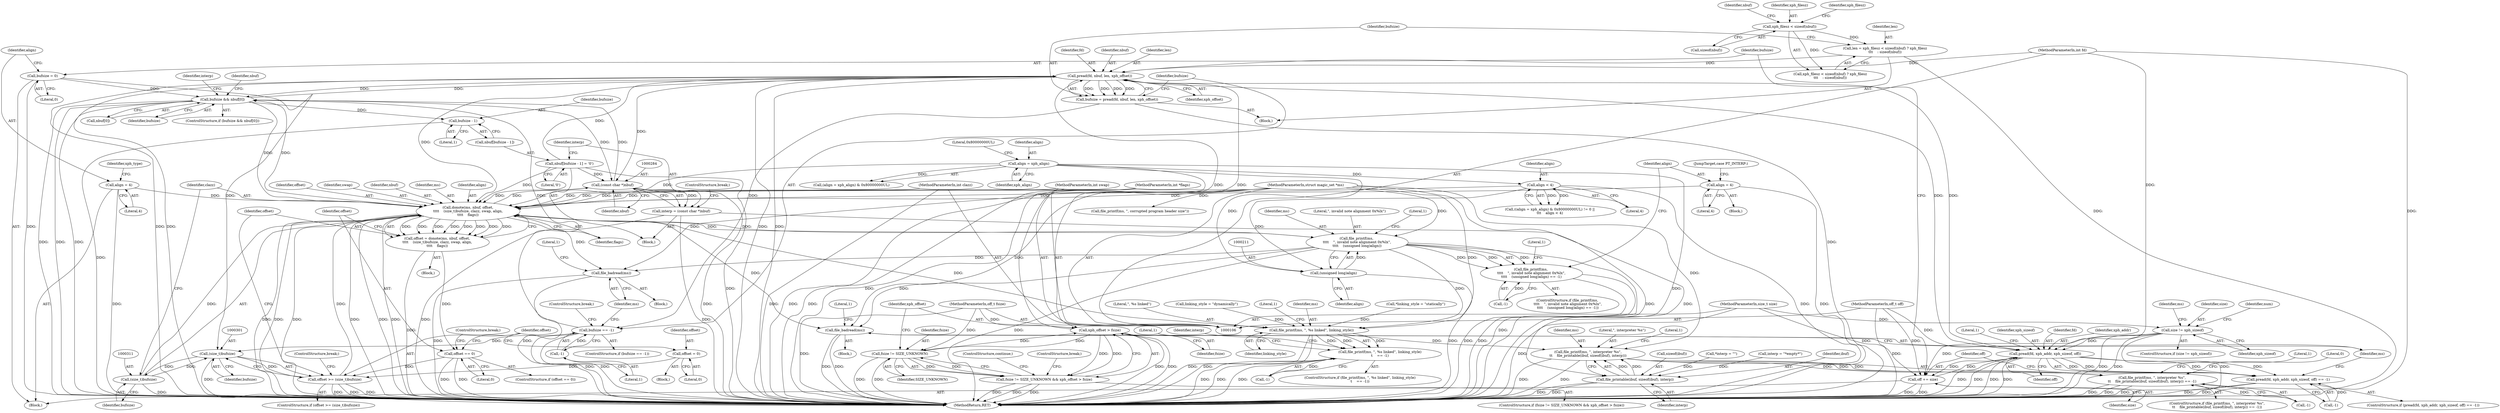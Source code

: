 digraph "0_file_445c8fb0ebff85195be94cd9f7e1df89cade5c7f_0@API" {
"1000234" [label="(Call,pread(fd, nbuf, len, xph_offset))"];
"1000158" [label="(Call,pread(fd, xph_addr, xph_sizeof, off))"];
"1000234" [label="(Call,pread(fd, nbuf, len, xph_offset))"];
"1000110" [label="(MethodParameterIn,int fd)"];
"1000274" [label="(Call,nbuf[bufsize - 1] = '\0')"];
"1000268" [label="(Call,bufsize && nbuf[0])"];
"1000240" [label="(Call,bufsize == -1)"];
"1000232" [label="(Call,bufsize = pread(fd, nbuf, len, xph_offset))"];
"1000242" [label="(Call,-1)"];
"1000174" [label="(Call,bufsize = 0)"];
"1000283" [label="(Call,(const char *)nbuf)"];
"1000306" [label="(Call,donote(ms, nbuf, offset,\n\t\t\t\t    (size_t)bufsize, clazz, swap, align,\n\t\t\t\t    flags))"];
"1000207" [label="(Call,file_printf(ms, \n\t\t\t\t    \", invalid note alignment 0x%lx\",\n\t\t\t\t    (unsigned long)align))"];
"1000107" [label="(MethodParameterIn,struct magic_set *ms)"];
"1000210" [label="(Call,(unsigned long)align)"];
"1000196" [label="(Call,align = xph_align)"];
"1000201" [label="(Call,align < 4)"];
"1000298" [label="(Call,offset >= (size_t)bufsize)"];
"1000292" [label="(Call,offset = 0)"];
"1000318" [label="(Call,offset == 0)"];
"1000304" [label="(Call,offset = donote(ms, nbuf, offset,\n\t\t\t\t    (size_t)bufsize, clazz, swap, align,\n\t\t\t\t    flags))"];
"1000300" [label="(Call,(size_t)bufsize)"];
"1000310" [label="(Call,(size_t)bufsize)"];
"1000108" [label="(MethodParameterIn,int clazz)"];
"1000109" [label="(MethodParameterIn,int swap)"];
"1000177" [label="(Call,align = 4)"];
"1000218" [label="(Call,align = 4)"];
"1000115" [label="(MethodParameterIn,int *flags)"];
"1000222" [label="(Call,len = xph_filesz < sizeof(nbuf) ? xph_filesz\n\t\t\t    : sizeof(nbuf))"];
"1000225" [label="(Call,xph_filesz < sizeof(nbuf))"];
"1000257" [label="(Call,xph_offset > fsize)"];
"1000254" [label="(Call,fsize != SIZE_UNKNOWN)"];
"1000114" [label="(MethodParameterIn,off_t fsize)"];
"1000135" [label="(Call,size != xph_sizeof)"];
"1000113" [label="(MethodParameterIn,size_t size)"];
"1000171" [label="(Call,off += size)"];
"1000111" [label="(MethodParameterIn,off_t off)"];
"1000157" [label="(Call,pread(fd, xph_addr, xph_sizeof, off) == -1)"];
"1000277" [label="(Call,bufsize - 1)"];
"1000281" [label="(Call,interp = (const char *)nbuf)"];
"1000345" [label="(Call,file_printable(ibuf, sizeof(ibuf), interp))"];
"1000342" [label="(Call,file_printf(ms, \", interpreter %s\",\n\t\t    file_printable(ibuf, sizeof(ibuf), interp)))"];
"1000341" [label="(Call,file_printf(ms, \", interpreter %s\",\n\t\t    file_printable(ibuf, sizeof(ibuf), interp)) == -1)"];
"1000166" [label="(Call,file_badread(ms))"];
"1000206" [label="(Call,file_printf(ms, \n\t\t\t\t    \", invalid note alignment 0x%lx\",\n\t\t\t\t    (unsigned long)align) == -1)"];
"1000245" [label="(Call,file_badread(ms))"];
"1000327" [label="(Call,file_printf(ms, \", %s linked\", linking_style))"];
"1000326" [label="(Call,file_printf(ms, \", %s linked\", linking_style)\n\t    == -1)"];
"1000253" [label="(Call,fsize != SIZE_UNKNOWN && xph_offset > fsize)"];
"1000281" [label="(Call,interp = (const char *)nbuf)"];
"1000321" [label="(ControlStructure,break;)"];
"1000222" [label="(Call,len = xph_filesz < sizeof(nbuf) ? xph_filesz\n\t\t\t    : sizeof(nbuf))"];
"1000273" [label="(Block,)"];
"1000312" [label="(Identifier,bufsize)"];
"1000240" [label="(Call,bufsize == -1)"];
"1000354" [label="(Literal,1)"];
"1000303" [label="(ControlStructure,break;)"];
"1000262" [label="(ControlStructure,break;)"];
"1000205" [label="(ControlStructure,if (file_printf(ms, \n\t\t\t\t    \", invalid note alignment 0x%lx\",\n\t\t\t\t    (unsigned long)align) == -1))"];
"1000219" [label="(Identifier,align)"];
"1000199" [label="(Literal,0x80000000UL)"];
"1000347" [label="(Call,sizeof(ibuf))"];
"1000310" [label="(Call,(size_t)bufsize)"];
"1000285" [label="(Identifier,nbuf)"];
"1000109" [label="(MethodParameterIn,int swap)"];
"1000235" [label="(Identifier,fd)"];
"1000125" [label="(Call,*interp = \"\")"];
"1000257" [label="(Call,xph_offset > fsize)"];
"1000327" [label="(Call,file_printf(ms, \", %s linked\", linking_style))"];
"1000302" [label="(Identifier,bufsize)"];
"1000231" [label="(Identifier,nbuf)"];
"1000110" [label="(MethodParameterIn,int fd)"];
"1000208" [label="(Identifier,ms)"];
"1000341" [label="(Call,file_printf(ms, \", interpreter %s\",\n\t\t    file_printable(ibuf, sizeof(ibuf), interp)) == -1)"];
"1000300" [label="(Call,(size_t)bufsize)"];
"1000270" [label="(Call,nbuf[0])"];
"1000309" [label="(Identifier,offset)"];
"1000166" [label="(Call,file_badread(ms))"];
"1000202" [label="(Identifier,align)"];
"1000134" [label="(ControlStructure,if (size != xph_sizeof))"];
"1000328" [label="(Identifier,ms)"];
"1000350" [label="(Call,-1)"];
"1000227" [label="(Call,sizeof(nbuf))"];
"1000287" [label="(Call,interp = \"*empty*\")"];
"1000172" [label="(Identifier,off)"];
"1000290" [label="(ControlStructure,break;)"];
"1000256" [label="(Identifier,SIZE_UNKNOWN)"];
"1000250" [label="(ControlStructure,break;)"];
"1000232" [label="(Call,bufsize = pread(fd, nbuf, len, xph_offset))"];
"1000280" [label="(Literal,'\0')"];
"1000356" [label="(Literal,0)"];
"1000304" [label="(Call,offset = donote(ms, nbuf, offset,\n\t\t\t\t    (size_t)bufsize, clazz, swap, align,\n\t\t\t\t    flags))"];
"1000314" [label="(Identifier,swap)"];
"1000293" [label="(Identifier,offset)"];
"1000258" [label="(Identifier,xph_offset)"];
"1000292" [label="(Call,offset = 0)"];
"1000282" [label="(Identifier,interp)"];
"1000269" [label="(Identifier,bufsize)"];
"1000239" [label="(ControlStructure,if (bufsize == -1))"];
"1000241" [label="(Identifier,bufsize)"];
"1000331" [label="(Call,-1)"];
"1000121" [label="(Call,*linking_style = \"statically\")"];
"1000255" [label="(Identifier,fsize)"];
"1000335" [label="(Literal,1)"];
"1000320" [label="(Literal,0)"];
"1000318" [label="(Call,offset == 0)"];
"1000246" [label="(Identifier,ms)"];
"1000113" [label="(MethodParameterIn,size_t size)"];
"1000343" [label="(Identifier,ms)"];
"1000316" [label="(Identifier,flags)"];
"1000181" [label="(Identifier,xph_type)"];
"1000223" [label="(Identifier,len)"];
"1000249" [label="(Literal,1)"];
"1000137" [label="(Identifier,xph_sizeof)"];
"1000274" [label="(Call,nbuf[bufsize - 1] = '\0')"];
"1000162" [label="(Identifier,off)"];
"1000276" [label="(Identifier,nbuf)"];
"1000111" [label="(MethodParameterIn,off_t off)"];
"1000135" [label="(Call,size != xph_sizeof)"];
"1000217" [label="(Literal,1)"];
"1000108" [label="(MethodParameterIn,int clazz)"];
"1000204" [label="(Block,)"];
"1000294" [label="(Literal,0)"];
"1000165" [label="(Block,)"];
"1000308" [label="(Identifier,nbuf)"];
"1000164" [label="(Literal,1)"];
"1000171" [label="(Call,off += size)"];
"1000267" [label="(ControlStructure,if (bufsize && nbuf[0]))"];
"1000163" [label="(Call,-1)"];
"1000342" [label="(Call,file_printf(ms, \", interpreter %s\",\n\t\t    file_printable(ibuf, sizeof(ibuf), interp)))"];
"1000243" [label="(Literal,1)"];
"1000288" [label="(Identifier,interp)"];
"1000317" [label="(ControlStructure,if (offset == 0))"];
"1000177" [label="(Call,align = 4)"];
"1000242" [label="(Call,-1)"];
"1000244" [label="(Block,)"];
"1000233" [label="(Identifier,bufsize)"];
"1000306" [label="(Call,donote(ms, nbuf, offset,\n\t\t\t\t    (size_t)bufsize, clazz, swap, align,\n\t\t\t\t    flags))"];
"1000238" [label="(Identifier,xph_offset)"];
"1000349" [label="(Identifier,interp)"];
"1000254" [label="(Call,fsize != SIZE_UNKNOWN)"];
"1000170" [label="(Literal,1)"];
"1000174" [label="(Call,bufsize = 0)"];
"1000158" [label="(Call,pread(fd, xph_addr, xph_sizeof, off))"];
"1000193" [label="(Call,((align = xph_align) & 0x80000000UL) != 0 ||\n\t\t\t    align < 4)"];
"1000114" [label="(MethodParameterIn,off_t fsize)"];
"1000178" [label="(Identifier,align)"];
"1000346" [label="(Identifier,ibuf)"];
"1000142" [label="(Identifier,ms)"];
"1000340" [label="(ControlStructure,if (file_printf(ms, \", interpreter %s\",\n\t\t    file_printable(ibuf, sizeof(ibuf), interp)) == -1))"];
"1000261" [label="(ControlStructure,continue;)"];
"1000329" [label="(Literal,\", %s linked\")"];
"1000298" [label="(Call,offset >= (size_t)bufsize)"];
"1000226" [label="(Identifier,xph_filesz)"];
"1000206" [label="(Call,file_printf(ms, \n\t\t\t\t    \", invalid note alignment 0x%lx\",\n\t\t\t\t    (unsigned long)align) == -1)"];
"1000115" [label="(MethodParameterIn,int *flags)"];
"1000330" [label="(Identifier,linking_style)"];
"1000176" [label="(Literal,0)"];
"1000299" [label="(Identifier,offset)"];
"1000283" [label="(Call,(const char *)nbuf)"];
"1000210" [label="(Call,(unsigned long)align)"];
"1000236" [label="(Identifier,nbuf)"];
"1000203" [label="(Literal,4)"];
"1000278" [label="(Identifier,bufsize)"];
"1000161" [label="(Identifier,xph_sizeof)"];
"1000253" [label="(Call,fsize != SIZE_UNKNOWN && xph_offset > fsize)"];
"1000305" [label="(Identifier,offset)"];
"1000201" [label="(Call,align < 4)"];
"1000268" [label="(Call,bufsize && nbuf[0])"];
"1000319" [label="(Identifier,offset)"];
"1000296" [label="(Block,)"];
"1000307" [label="(Identifier,ms)"];
"1000357" [label="(MethodReturn,RET)"];
"1000265" [label="(Block,)"];
"1000220" [label="(Literal,4)"];
"1000245" [label="(Call,file_badread(ms))"];
"1000167" [label="(Identifier,ms)"];
"1000313" [label="(Identifier,clazz)"];
"1000197" [label="(Identifier,align)"];
"1000209" [label="(Literal,\", invalid note alignment 0x%lx\")"];
"1000157" [label="(Call,pread(fd, xph_addr, xph_sizeof, off) == -1)"];
"1000234" [label="(Call,pread(fd, nbuf, len, xph_offset))"];
"1000107" [label="(MethodParameterIn,struct magic_set *ms)"];
"1000136" [label="(Identifier,size)"];
"1000155" [label="(Block,)"];
"1000326" [label="(Call,file_printf(ms, \", %s linked\", linking_style)\n\t    == -1)"];
"1000252" [label="(ControlStructure,if (fsize != SIZE_UNKNOWN && xph_offset > fsize))"];
"1000212" [label="(Identifier,align)"];
"1000159" [label="(Identifier,fd)"];
"1000345" [label="(Call,file_printable(ibuf, sizeof(ibuf), interp))"];
"1000184" [label="(Call,linking_style = \"dynamically\")"];
"1000218" [label="(Call,align = 4)"];
"1000207" [label="(Call,file_printf(ms, \n\t\t\t\t    \", invalid note alignment 0x%lx\",\n\t\t\t\t    (unsigned long)align))"];
"1000214" [label="(Literal,1)"];
"1000221" [label="(JumpTarget,case PT_INTERP:)"];
"1000344" [label="(Literal,\", interpreter %s\")"];
"1000315" [label="(Identifier,align)"];
"1000229" [label="(Identifier,xph_filesz)"];
"1000237" [label="(Identifier,len)"];
"1000196" [label="(Call,align = xph_align)"];
"1000152" [label="(Identifier,num)"];
"1000225" [label="(Call,xph_filesz < sizeof(nbuf))"];
"1000195" [label="(Call,(align = xph_align) & 0x80000000UL)"];
"1000275" [label="(Call,nbuf[bufsize - 1])"];
"1000141" [label="(Call,file_printf(ms, \", corrupted program header size\"))"];
"1000351" [label="(Literal,1)"];
"1000259" [label="(Identifier,fsize)"];
"1000173" [label="(Identifier,size)"];
"1000182" [label="(Block,)"];
"1000325" [label="(ControlStructure,if (file_printf(ms, \", %s linked\", linking_style)\n\t    == -1))"];
"1000156" [label="(ControlStructure,if (pread(fd, xph_addr, xph_sizeof, off) == -1))"];
"1000224" [label="(Call,xph_filesz < sizeof(nbuf) ? xph_filesz\n\t\t\t    : sizeof(nbuf))"];
"1000198" [label="(Identifier,xph_align)"];
"1000279" [label="(Literal,1)"];
"1000332" [label="(Literal,1)"];
"1000297" [label="(ControlStructure,if (offset >= (size_t)bufsize))"];
"1000179" [label="(Literal,4)"];
"1000160" [label="(Identifier,xph_addr)"];
"1000175" [label="(Identifier,bufsize)"];
"1000338" [label="(Identifier,interp)"];
"1000213" [label="(Call,-1)"];
"1000277" [label="(Call,bufsize - 1)"];
"1000234" -> "1000232"  [label="AST: "];
"1000234" -> "1000238"  [label="CFG: "];
"1000235" -> "1000234"  [label="AST: "];
"1000236" -> "1000234"  [label="AST: "];
"1000237" -> "1000234"  [label="AST: "];
"1000238" -> "1000234"  [label="AST: "];
"1000232" -> "1000234"  [label="CFG: "];
"1000234" -> "1000357"  [label="DDG: "];
"1000234" -> "1000357"  [label="DDG: "];
"1000234" -> "1000357"  [label="DDG: "];
"1000234" -> "1000357"  [label="DDG: "];
"1000234" -> "1000158"  [label="DDG: "];
"1000234" -> "1000232"  [label="DDG: "];
"1000234" -> "1000232"  [label="DDG: "];
"1000234" -> "1000232"  [label="DDG: "];
"1000234" -> "1000232"  [label="DDG: "];
"1000158" -> "1000234"  [label="DDG: "];
"1000110" -> "1000234"  [label="DDG: "];
"1000274" -> "1000234"  [label="DDG: "];
"1000268" -> "1000234"  [label="DDG: "];
"1000222" -> "1000234"  [label="DDG: "];
"1000257" -> "1000234"  [label="DDG: "];
"1000234" -> "1000257"  [label="DDG: "];
"1000234" -> "1000268"  [label="DDG: "];
"1000234" -> "1000283"  [label="DDG: "];
"1000234" -> "1000306"  [label="DDG: "];
"1000158" -> "1000157"  [label="AST: "];
"1000158" -> "1000162"  [label="CFG: "];
"1000159" -> "1000158"  [label="AST: "];
"1000160" -> "1000158"  [label="AST: "];
"1000161" -> "1000158"  [label="AST: "];
"1000162" -> "1000158"  [label="AST: "];
"1000164" -> "1000158"  [label="CFG: "];
"1000158" -> "1000357"  [label="DDG: "];
"1000158" -> "1000357"  [label="DDG: "];
"1000158" -> "1000357"  [label="DDG: "];
"1000158" -> "1000357"  [label="DDG: "];
"1000158" -> "1000157"  [label="DDG: "];
"1000158" -> "1000157"  [label="DDG: "];
"1000158" -> "1000157"  [label="DDG: "];
"1000158" -> "1000157"  [label="DDG: "];
"1000110" -> "1000158"  [label="DDG: "];
"1000135" -> "1000158"  [label="DDG: "];
"1000171" -> "1000158"  [label="DDG: "];
"1000111" -> "1000158"  [label="DDG: "];
"1000158" -> "1000171"  [label="DDG: "];
"1000110" -> "1000106"  [label="AST: "];
"1000110" -> "1000357"  [label="DDG: "];
"1000274" -> "1000273"  [label="AST: "];
"1000274" -> "1000280"  [label="CFG: "];
"1000275" -> "1000274"  [label="AST: "];
"1000280" -> "1000274"  [label="AST: "];
"1000282" -> "1000274"  [label="CFG: "];
"1000274" -> "1000357"  [label="DDG: "];
"1000274" -> "1000283"  [label="DDG: "];
"1000274" -> "1000306"  [label="DDG: "];
"1000268" -> "1000267"  [label="AST: "];
"1000268" -> "1000269"  [label="CFG: "];
"1000268" -> "1000270"  [label="CFG: "];
"1000269" -> "1000268"  [label="AST: "];
"1000270" -> "1000268"  [label="AST: "];
"1000276" -> "1000268"  [label="CFG: "];
"1000288" -> "1000268"  [label="CFG: "];
"1000268" -> "1000357"  [label="DDG: "];
"1000268" -> "1000357"  [label="DDG: "];
"1000268" -> "1000357"  [label="DDG: "];
"1000240" -> "1000268"  [label="DDG: "];
"1000174" -> "1000268"  [label="DDG: "];
"1000283" -> "1000268"  [label="DDG: "];
"1000306" -> "1000268"  [label="DDG: "];
"1000268" -> "1000277"  [label="DDG: "];
"1000268" -> "1000283"  [label="DDG: "];
"1000268" -> "1000306"  [label="DDG: "];
"1000240" -> "1000239"  [label="AST: "];
"1000240" -> "1000242"  [label="CFG: "];
"1000241" -> "1000240"  [label="AST: "];
"1000242" -> "1000240"  [label="AST: "];
"1000246" -> "1000240"  [label="CFG: "];
"1000250" -> "1000240"  [label="CFG: "];
"1000240" -> "1000357"  [label="DDG: "];
"1000240" -> "1000357"  [label="DDG: "];
"1000232" -> "1000240"  [label="DDG: "];
"1000242" -> "1000240"  [label="DDG: "];
"1000240" -> "1000300"  [label="DDG: "];
"1000232" -> "1000182"  [label="AST: "];
"1000233" -> "1000232"  [label="AST: "];
"1000241" -> "1000232"  [label="CFG: "];
"1000232" -> "1000357"  [label="DDG: "];
"1000242" -> "1000243"  [label="CFG: "];
"1000243" -> "1000242"  [label="AST: "];
"1000174" -> "1000155"  [label="AST: "];
"1000174" -> "1000176"  [label="CFG: "];
"1000175" -> "1000174"  [label="AST: "];
"1000176" -> "1000174"  [label="AST: "];
"1000178" -> "1000174"  [label="CFG: "];
"1000174" -> "1000357"  [label="DDG: "];
"1000174" -> "1000300"  [label="DDG: "];
"1000283" -> "1000281"  [label="AST: "];
"1000283" -> "1000285"  [label="CFG: "];
"1000284" -> "1000283"  [label="AST: "];
"1000285" -> "1000283"  [label="AST: "];
"1000281" -> "1000283"  [label="CFG: "];
"1000283" -> "1000357"  [label="DDG: "];
"1000283" -> "1000281"  [label="DDG: "];
"1000306" -> "1000283"  [label="DDG: "];
"1000283" -> "1000306"  [label="DDG: "];
"1000306" -> "1000304"  [label="AST: "];
"1000306" -> "1000316"  [label="CFG: "];
"1000307" -> "1000306"  [label="AST: "];
"1000308" -> "1000306"  [label="AST: "];
"1000309" -> "1000306"  [label="AST: "];
"1000310" -> "1000306"  [label="AST: "];
"1000313" -> "1000306"  [label="AST: "];
"1000314" -> "1000306"  [label="AST: "];
"1000315" -> "1000306"  [label="AST: "];
"1000316" -> "1000306"  [label="AST: "];
"1000304" -> "1000306"  [label="CFG: "];
"1000306" -> "1000357"  [label="DDG: "];
"1000306" -> "1000357"  [label="DDG: "];
"1000306" -> "1000357"  [label="DDG: "];
"1000306" -> "1000357"  [label="DDG: "];
"1000306" -> "1000357"  [label="DDG: "];
"1000306" -> "1000357"  [label="DDG: "];
"1000306" -> "1000166"  [label="DDG: "];
"1000306" -> "1000207"  [label="DDG: "];
"1000306" -> "1000245"  [label="DDG: "];
"1000306" -> "1000304"  [label="DDG: "];
"1000306" -> "1000304"  [label="DDG: "];
"1000306" -> "1000304"  [label="DDG: "];
"1000306" -> "1000304"  [label="DDG: "];
"1000306" -> "1000304"  [label="DDG: "];
"1000306" -> "1000304"  [label="DDG: "];
"1000306" -> "1000304"  [label="DDG: "];
"1000306" -> "1000304"  [label="DDG: "];
"1000207" -> "1000306"  [label="DDG: "];
"1000107" -> "1000306"  [label="DDG: "];
"1000298" -> "1000306"  [label="DDG: "];
"1000310" -> "1000306"  [label="DDG: "];
"1000108" -> "1000306"  [label="DDG: "];
"1000109" -> "1000306"  [label="DDG: "];
"1000177" -> "1000306"  [label="DDG: "];
"1000218" -> "1000306"  [label="DDG: "];
"1000196" -> "1000306"  [label="DDG: "];
"1000201" -> "1000306"  [label="DDG: "];
"1000115" -> "1000306"  [label="DDG: "];
"1000306" -> "1000327"  [label="DDG: "];
"1000207" -> "1000206"  [label="AST: "];
"1000207" -> "1000210"  [label="CFG: "];
"1000208" -> "1000207"  [label="AST: "];
"1000209" -> "1000207"  [label="AST: "];
"1000210" -> "1000207"  [label="AST: "];
"1000214" -> "1000207"  [label="CFG: "];
"1000207" -> "1000357"  [label="DDG: "];
"1000207" -> "1000357"  [label="DDG: "];
"1000207" -> "1000166"  [label="DDG: "];
"1000207" -> "1000206"  [label="DDG: "];
"1000207" -> "1000206"  [label="DDG: "];
"1000207" -> "1000206"  [label="DDG: "];
"1000107" -> "1000207"  [label="DDG: "];
"1000210" -> "1000207"  [label="DDG: "];
"1000207" -> "1000245"  [label="DDG: "];
"1000207" -> "1000327"  [label="DDG: "];
"1000107" -> "1000106"  [label="AST: "];
"1000107" -> "1000357"  [label="DDG: "];
"1000107" -> "1000141"  [label="DDG: "];
"1000107" -> "1000166"  [label="DDG: "];
"1000107" -> "1000245"  [label="DDG: "];
"1000107" -> "1000327"  [label="DDG: "];
"1000107" -> "1000342"  [label="DDG: "];
"1000210" -> "1000212"  [label="CFG: "];
"1000211" -> "1000210"  [label="AST: "];
"1000212" -> "1000210"  [label="AST: "];
"1000210" -> "1000357"  [label="DDG: "];
"1000196" -> "1000210"  [label="DDG: "];
"1000201" -> "1000210"  [label="DDG: "];
"1000196" -> "1000195"  [label="AST: "];
"1000196" -> "1000198"  [label="CFG: "];
"1000197" -> "1000196"  [label="AST: "];
"1000198" -> "1000196"  [label="AST: "];
"1000199" -> "1000196"  [label="CFG: "];
"1000196" -> "1000357"  [label="DDG: "];
"1000196" -> "1000357"  [label="DDG: "];
"1000196" -> "1000195"  [label="DDG: "];
"1000196" -> "1000201"  [label="DDG: "];
"1000201" -> "1000193"  [label="AST: "];
"1000201" -> "1000203"  [label="CFG: "];
"1000202" -> "1000201"  [label="AST: "];
"1000203" -> "1000201"  [label="AST: "];
"1000193" -> "1000201"  [label="CFG: "];
"1000201" -> "1000357"  [label="DDG: "];
"1000201" -> "1000193"  [label="DDG: "];
"1000201" -> "1000193"  [label="DDG: "];
"1000298" -> "1000297"  [label="AST: "];
"1000298" -> "1000300"  [label="CFG: "];
"1000299" -> "1000298"  [label="AST: "];
"1000300" -> "1000298"  [label="AST: "];
"1000303" -> "1000298"  [label="CFG: "];
"1000305" -> "1000298"  [label="CFG: "];
"1000298" -> "1000357"  [label="DDG: "];
"1000298" -> "1000357"  [label="DDG: "];
"1000298" -> "1000357"  [label="DDG: "];
"1000292" -> "1000298"  [label="DDG: "];
"1000318" -> "1000298"  [label="DDG: "];
"1000300" -> "1000298"  [label="DDG: "];
"1000292" -> "1000265"  [label="AST: "];
"1000292" -> "1000294"  [label="CFG: "];
"1000293" -> "1000292"  [label="AST: "];
"1000294" -> "1000292"  [label="AST: "];
"1000299" -> "1000292"  [label="CFG: "];
"1000318" -> "1000317"  [label="AST: "];
"1000318" -> "1000320"  [label="CFG: "];
"1000319" -> "1000318"  [label="AST: "];
"1000320" -> "1000318"  [label="AST: "];
"1000299" -> "1000318"  [label="CFG: "];
"1000321" -> "1000318"  [label="CFG: "];
"1000318" -> "1000357"  [label="DDG: "];
"1000318" -> "1000357"  [label="DDG: "];
"1000304" -> "1000318"  [label="DDG: "];
"1000304" -> "1000296"  [label="AST: "];
"1000305" -> "1000304"  [label="AST: "];
"1000319" -> "1000304"  [label="CFG: "];
"1000304" -> "1000357"  [label="DDG: "];
"1000300" -> "1000302"  [label="CFG: "];
"1000301" -> "1000300"  [label="AST: "];
"1000302" -> "1000300"  [label="AST: "];
"1000300" -> "1000357"  [label="DDG: "];
"1000310" -> "1000300"  [label="DDG: "];
"1000300" -> "1000310"  [label="DDG: "];
"1000310" -> "1000312"  [label="CFG: "];
"1000311" -> "1000310"  [label="AST: "];
"1000312" -> "1000310"  [label="AST: "];
"1000313" -> "1000310"  [label="CFG: "];
"1000310" -> "1000357"  [label="DDG: "];
"1000108" -> "1000106"  [label="AST: "];
"1000108" -> "1000357"  [label="DDG: "];
"1000109" -> "1000106"  [label="AST: "];
"1000109" -> "1000357"  [label="DDG: "];
"1000177" -> "1000155"  [label="AST: "];
"1000177" -> "1000179"  [label="CFG: "];
"1000178" -> "1000177"  [label="AST: "];
"1000179" -> "1000177"  [label="AST: "];
"1000181" -> "1000177"  [label="CFG: "];
"1000177" -> "1000357"  [label="DDG: "];
"1000218" -> "1000204"  [label="AST: "];
"1000218" -> "1000220"  [label="CFG: "];
"1000219" -> "1000218"  [label="AST: "];
"1000220" -> "1000218"  [label="AST: "];
"1000221" -> "1000218"  [label="CFG: "];
"1000218" -> "1000357"  [label="DDG: "];
"1000115" -> "1000106"  [label="AST: "];
"1000115" -> "1000357"  [label="DDG: "];
"1000222" -> "1000182"  [label="AST: "];
"1000222" -> "1000224"  [label="CFG: "];
"1000223" -> "1000222"  [label="AST: "];
"1000224" -> "1000222"  [label="AST: "];
"1000233" -> "1000222"  [label="CFG: "];
"1000222" -> "1000357"  [label="DDG: "];
"1000225" -> "1000222"  [label="DDG: "];
"1000225" -> "1000224"  [label="AST: "];
"1000225" -> "1000227"  [label="CFG: "];
"1000226" -> "1000225"  [label="AST: "];
"1000227" -> "1000225"  [label="AST: "];
"1000229" -> "1000225"  [label="CFG: "];
"1000231" -> "1000225"  [label="CFG: "];
"1000225" -> "1000224"  [label="DDG: "];
"1000257" -> "1000253"  [label="AST: "];
"1000257" -> "1000259"  [label="CFG: "];
"1000258" -> "1000257"  [label="AST: "];
"1000259" -> "1000257"  [label="AST: "];
"1000253" -> "1000257"  [label="CFG: "];
"1000257" -> "1000357"  [label="DDG: "];
"1000257" -> "1000357"  [label="DDG: "];
"1000257" -> "1000254"  [label="DDG: "];
"1000257" -> "1000253"  [label="DDG: "];
"1000257" -> "1000253"  [label="DDG: "];
"1000254" -> "1000257"  [label="DDG: "];
"1000114" -> "1000257"  [label="DDG: "];
"1000254" -> "1000253"  [label="AST: "];
"1000254" -> "1000256"  [label="CFG: "];
"1000255" -> "1000254"  [label="AST: "];
"1000256" -> "1000254"  [label="AST: "];
"1000258" -> "1000254"  [label="CFG: "];
"1000253" -> "1000254"  [label="CFG: "];
"1000254" -> "1000357"  [label="DDG: "];
"1000254" -> "1000357"  [label="DDG: "];
"1000254" -> "1000253"  [label="DDG: "];
"1000254" -> "1000253"  [label="DDG: "];
"1000114" -> "1000254"  [label="DDG: "];
"1000114" -> "1000106"  [label="AST: "];
"1000114" -> "1000357"  [label="DDG: "];
"1000135" -> "1000134"  [label="AST: "];
"1000135" -> "1000137"  [label="CFG: "];
"1000136" -> "1000135"  [label="AST: "];
"1000137" -> "1000135"  [label="AST: "];
"1000142" -> "1000135"  [label="CFG: "];
"1000152" -> "1000135"  [label="CFG: "];
"1000135" -> "1000357"  [label="DDG: "];
"1000135" -> "1000357"  [label="DDG: "];
"1000135" -> "1000357"  [label="DDG: "];
"1000113" -> "1000135"  [label="DDG: "];
"1000135" -> "1000171"  [label="DDG: "];
"1000113" -> "1000106"  [label="AST: "];
"1000113" -> "1000357"  [label="DDG: "];
"1000113" -> "1000171"  [label="DDG: "];
"1000171" -> "1000155"  [label="AST: "];
"1000171" -> "1000173"  [label="CFG: "];
"1000172" -> "1000171"  [label="AST: "];
"1000173" -> "1000171"  [label="AST: "];
"1000175" -> "1000171"  [label="CFG: "];
"1000171" -> "1000357"  [label="DDG: "];
"1000171" -> "1000357"  [label="DDG: "];
"1000111" -> "1000171"  [label="DDG: "];
"1000111" -> "1000106"  [label="AST: "];
"1000111" -> "1000357"  [label="DDG: "];
"1000157" -> "1000156"  [label="AST: "];
"1000157" -> "1000163"  [label="CFG: "];
"1000163" -> "1000157"  [label="AST: "];
"1000167" -> "1000157"  [label="CFG: "];
"1000172" -> "1000157"  [label="CFG: "];
"1000157" -> "1000357"  [label="DDG: "];
"1000157" -> "1000357"  [label="DDG: "];
"1000163" -> "1000157"  [label="DDG: "];
"1000277" -> "1000275"  [label="AST: "];
"1000277" -> "1000279"  [label="CFG: "];
"1000278" -> "1000277"  [label="AST: "];
"1000279" -> "1000277"  [label="AST: "];
"1000275" -> "1000277"  [label="CFG: "];
"1000277" -> "1000357"  [label="DDG: "];
"1000281" -> "1000273"  [label="AST: "];
"1000282" -> "1000281"  [label="AST: "];
"1000290" -> "1000281"  [label="CFG: "];
"1000281" -> "1000357"  [label="DDG: "];
"1000281" -> "1000357"  [label="DDG: "];
"1000281" -> "1000345"  [label="DDG: "];
"1000345" -> "1000342"  [label="AST: "];
"1000345" -> "1000349"  [label="CFG: "];
"1000346" -> "1000345"  [label="AST: "];
"1000347" -> "1000345"  [label="AST: "];
"1000349" -> "1000345"  [label="AST: "];
"1000342" -> "1000345"  [label="CFG: "];
"1000345" -> "1000357"  [label="DDG: "];
"1000345" -> "1000357"  [label="DDG: "];
"1000345" -> "1000342"  [label="DDG: "];
"1000345" -> "1000342"  [label="DDG: "];
"1000125" -> "1000345"  [label="DDG: "];
"1000287" -> "1000345"  [label="DDG: "];
"1000342" -> "1000341"  [label="AST: "];
"1000343" -> "1000342"  [label="AST: "];
"1000344" -> "1000342"  [label="AST: "];
"1000351" -> "1000342"  [label="CFG: "];
"1000342" -> "1000357"  [label="DDG: "];
"1000342" -> "1000357"  [label="DDG: "];
"1000342" -> "1000341"  [label="DDG: "];
"1000342" -> "1000341"  [label="DDG: "];
"1000342" -> "1000341"  [label="DDG: "];
"1000327" -> "1000342"  [label="DDG: "];
"1000341" -> "1000340"  [label="AST: "];
"1000341" -> "1000350"  [label="CFG: "];
"1000350" -> "1000341"  [label="AST: "];
"1000354" -> "1000341"  [label="CFG: "];
"1000356" -> "1000341"  [label="CFG: "];
"1000341" -> "1000357"  [label="DDG: "];
"1000341" -> "1000357"  [label="DDG: "];
"1000341" -> "1000357"  [label="DDG: "];
"1000350" -> "1000341"  [label="DDG: "];
"1000166" -> "1000165"  [label="AST: "];
"1000166" -> "1000167"  [label="CFG: "];
"1000167" -> "1000166"  [label="AST: "];
"1000170" -> "1000166"  [label="CFG: "];
"1000166" -> "1000357"  [label="DDG: "];
"1000166" -> "1000357"  [label="DDG: "];
"1000206" -> "1000205"  [label="AST: "];
"1000206" -> "1000213"  [label="CFG: "];
"1000213" -> "1000206"  [label="AST: "];
"1000217" -> "1000206"  [label="CFG: "];
"1000219" -> "1000206"  [label="CFG: "];
"1000206" -> "1000357"  [label="DDG: "];
"1000206" -> "1000357"  [label="DDG: "];
"1000213" -> "1000206"  [label="DDG: "];
"1000245" -> "1000244"  [label="AST: "];
"1000245" -> "1000246"  [label="CFG: "];
"1000246" -> "1000245"  [label="AST: "];
"1000249" -> "1000245"  [label="CFG: "];
"1000245" -> "1000357"  [label="DDG: "];
"1000245" -> "1000357"  [label="DDG: "];
"1000327" -> "1000326"  [label="AST: "];
"1000327" -> "1000330"  [label="CFG: "];
"1000328" -> "1000327"  [label="AST: "];
"1000329" -> "1000327"  [label="AST: "];
"1000330" -> "1000327"  [label="AST: "];
"1000332" -> "1000327"  [label="CFG: "];
"1000327" -> "1000357"  [label="DDG: "];
"1000327" -> "1000357"  [label="DDG: "];
"1000327" -> "1000326"  [label="DDG: "];
"1000327" -> "1000326"  [label="DDG: "];
"1000327" -> "1000326"  [label="DDG: "];
"1000184" -> "1000327"  [label="DDG: "];
"1000121" -> "1000327"  [label="DDG: "];
"1000326" -> "1000325"  [label="AST: "];
"1000326" -> "1000331"  [label="CFG: "];
"1000331" -> "1000326"  [label="AST: "];
"1000335" -> "1000326"  [label="CFG: "];
"1000338" -> "1000326"  [label="CFG: "];
"1000326" -> "1000357"  [label="DDG: "];
"1000326" -> "1000357"  [label="DDG: "];
"1000326" -> "1000357"  [label="DDG: "];
"1000331" -> "1000326"  [label="DDG: "];
"1000253" -> "1000252"  [label="AST: "];
"1000261" -> "1000253"  [label="CFG: "];
"1000262" -> "1000253"  [label="CFG: "];
"1000253" -> "1000357"  [label="DDG: "];
"1000253" -> "1000357"  [label="DDG: "];
"1000253" -> "1000357"  [label="DDG: "];
}
